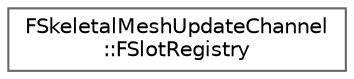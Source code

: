 digraph "Graphical Class Hierarchy"
{
 // INTERACTIVE_SVG=YES
 // LATEX_PDF_SIZE
  bgcolor="transparent";
  edge [fontname=Helvetica,fontsize=10,labelfontname=Helvetica,labelfontsize=10];
  node [fontname=Helvetica,fontsize=10,shape=box,height=0.2,width=0.4];
  rankdir="LR";
  Node0 [id="Node000000",label="FSkeletalMeshUpdateChannel\l::FSlotRegistry",height=0.2,width=0.4,color="grey40", fillcolor="white", style="filled",URL="$df/d6b/structFSkeletalMeshUpdateChannel_1_1FSlotRegistry.html",tooltip=" "];
}
